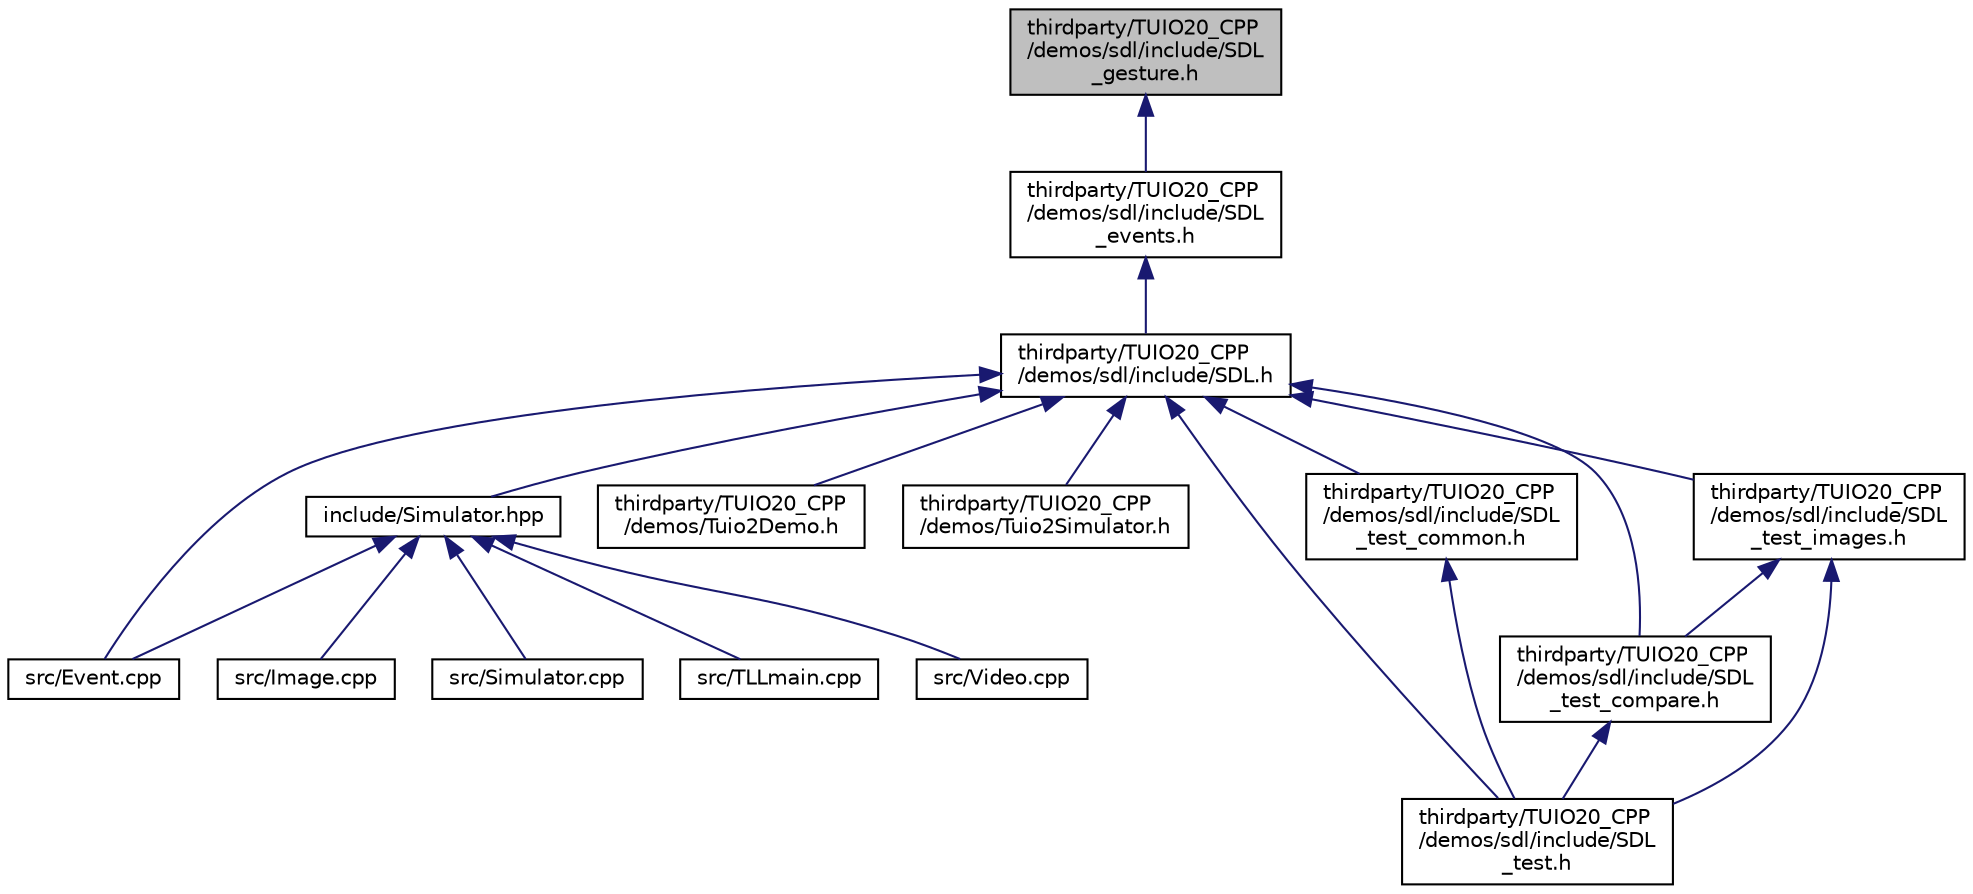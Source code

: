 digraph "thirdparty/TUIO20_CPP/demos/sdl/include/SDL_gesture.h"
{
 // LATEX_PDF_SIZE
  edge [fontname="Helvetica",fontsize="10",labelfontname="Helvetica",labelfontsize="10"];
  node [fontname="Helvetica",fontsize="10",shape=record];
  Node1 [label="thirdparty/TUIO20_CPP\l/demos/sdl/include/SDL\l_gesture.h",height=0.2,width=0.4,color="black", fillcolor="grey75", style="filled", fontcolor="black",tooltip=" "];
  Node1 -> Node2 [dir="back",color="midnightblue",fontsize="10",style="solid",fontname="Helvetica"];
  Node2 [label="thirdparty/TUIO20_CPP\l/demos/sdl/include/SDL\l_events.h",height=0.2,width=0.4,color="black", fillcolor="white", style="filled",URL="$SDL__events_8h.html",tooltip=" "];
  Node2 -> Node3 [dir="back",color="midnightblue",fontsize="10",style="solid",fontname="Helvetica"];
  Node3 [label="thirdparty/TUIO20_CPP\l/demos/sdl/include/SDL.h",height=0.2,width=0.4,color="black", fillcolor="white", style="filled",URL="$SDL_8h.html",tooltip=" "];
  Node3 -> Node4 [dir="back",color="midnightblue",fontsize="10",style="solid",fontname="Helvetica"];
  Node4 [label="include/Simulator.hpp",height=0.2,width=0.4,color="black", fillcolor="white", style="filled",URL="$Simulator_8hpp.html",tooltip="シミュレータークラス"];
  Node4 -> Node5 [dir="back",color="midnightblue",fontsize="10",style="solid",fontname="Helvetica"];
  Node5 [label="src/Event.cpp",height=0.2,width=0.4,color="black", fillcolor="white", style="filled",URL="$Event_8cpp.html",tooltip="Event handling."];
  Node4 -> Node6 [dir="back",color="midnightblue",fontsize="10",style="solid",fontname="Helvetica"];
  Node6 [label="src/Image.cpp",height=0.2,width=0.4,color="black", fillcolor="white", style="filled",URL="$Image_8cpp.html",tooltip="Image class."];
  Node4 -> Node7 [dir="back",color="midnightblue",fontsize="10",style="solid",fontname="Helvetica"];
  Node7 [label="src/Simulator.cpp",height=0.2,width=0.4,color="black", fillcolor="white", style="filled",URL="$Simulator_8cpp.html",tooltip="シミュレータークラスの実装"];
  Node4 -> Node8 [dir="back",color="midnightblue",fontsize="10",style="solid",fontname="Helvetica"];
  Node8 [label="src/TLLmain.cpp",height=0.2,width=0.4,color="black", fillcolor="white", style="filled",URL="$TLLmain_8cpp.html",tooltip="公開APIの実装"];
  Node4 -> Node9 [dir="back",color="midnightblue",fontsize="10",style="solid",fontname="Helvetica"];
  Node9 [label="src/Video.cpp",height=0.2,width=0.4,color="black", fillcolor="white", style="filled",URL="$Video_8cpp.html",tooltip="Video class."];
  Node3 -> Node5 [dir="back",color="midnightblue",fontsize="10",style="solid",fontname="Helvetica"];
  Node3 -> Node10 [dir="back",color="midnightblue",fontsize="10",style="solid",fontname="Helvetica"];
  Node10 [label="thirdparty/TUIO20_CPP\l/demos/Tuio2Demo.h",height=0.2,width=0.4,color="black", fillcolor="white", style="filled",URL="$Tuio2Demo_8h_source.html",tooltip=" "];
  Node3 -> Node11 [dir="back",color="midnightblue",fontsize="10",style="solid",fontname="Helvetica"];
  Node11 [label="thirdparty/TUIO20_CPP\l/demos/Tuio2Simulator.h",height=0.2,width=0.4,color="black", fillcolor="white", style="filled",URL="$Tuio2Simulator_8h_source.html",tooltip=" "];
  Node3 -> Node12 [dir="back",color="midnightblue",fontsize="10",style="solid",fontname="Helvetica"];
  Node12 [label="thirdparty/TUIO20_CPP\l/demos/sdl/include/SDL\l_test.h",height=0.2,width=0.4,color="black", fillcolor="white", style="filled",URL="$SDL__test_8h.html",tooltip=" "];
  Node3 -> Node13 [dir="back",color="midnightblue",fontsize="10",style="solid",fontname="Helvetica"];
  Node13 [label="thirdparty/TUIO20_CPP\l/demos/sdl/include/SDL\l_test_common.h",height=0.2,width=0.4,color="black", fillcolor="white", style="filled",URL="$SDL__test__common_8h.html",tooltip=" "];
  Node13 -> Node12 [dir="back",color="midnightblue",fontsize="10",style="solid",fontname="Helvetica"];
  Node3 -> Node14 [dir="back",color="midnightblue",fontsize="10",style="solid",fontname="Helvetica"];
  Node14 [label="thirdparty/TUIO20_CPP\l/demos/sdl/include/SDL\l_test_compare.h",height=0.2,width=0.4,color="black", fillcolor="white", style="filled",URL="$SDL__test__compare_8h.html",tooltip=" "];
  Node14 -> Node12 [dir="back",color="midnightblue",fontsize="10",style="solid",fontname="Helvetica"];
  Node3 -> Node15 [dir="back",color="midnightblue",fontsize="10",style="solid",fontname="Helvetica"];
  Node15 [label="thirdparty/TUIO20_CPP\l/demos/sdl/include/SDL\l_test_images.h",height=0.2,width=0.4,color="black", fillcolor="white", style="filled",URL="$SDL__test__images_8h.html",tooltip=" "];
  Node15 -> Node12 [dir="back",color="midnightblue",fontsize="10",style="solid",fontname="Helvetica"];
  Node15 -> Node14 [dir="back",color="midnightblue",fontsize="10",style="solid",fontname="Helvetica"];
}
